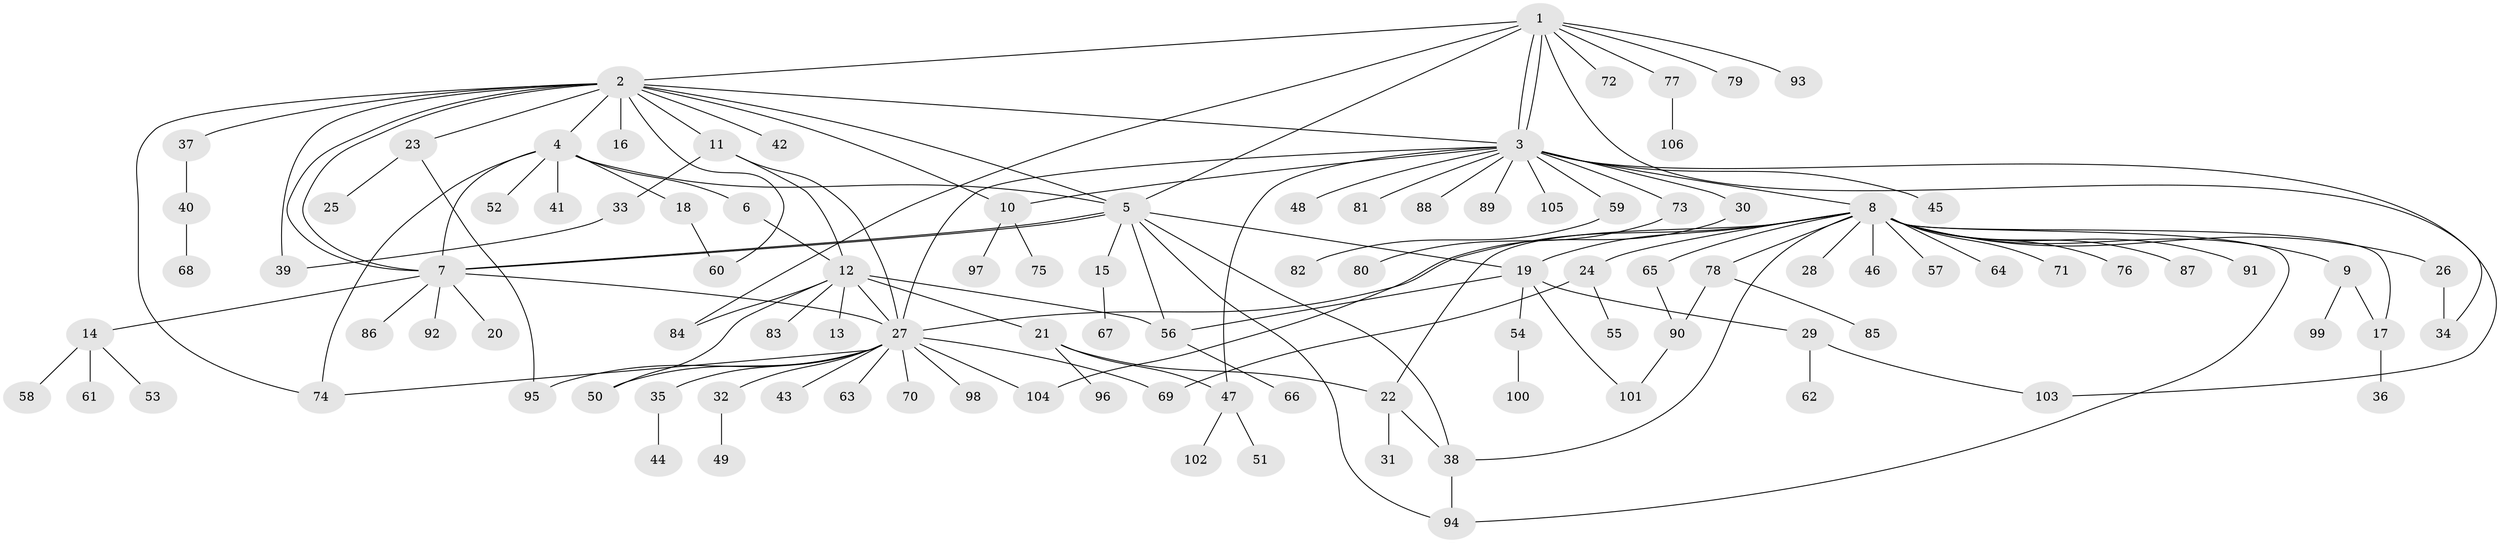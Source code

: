 // Generated by graph-tools (version 1.1) at 2025/25/03/09/25 03:25:58]
// undirected, 106 vertices, 142 edges
graph export_dot {
graph [start="1"]
  node [color=gray90,style=filled];
  1;
  2;
  3;
  4;
  5;
  6;
  7;
  8;
  9;
  10;
  11;
  12;
  13;
  14;
  15;
  16;
  17;
  18;
  19;
  20;
  21;
  22;
  23;
  24;
  25;
  26;
  27;
  28;
  29;
  30;
  31;
  32;
  33;
  34;
  35;
  36;
  37;
  38;
  39;
  40;
  41;
  42;
  43;
  44;
  45;
  46;
  47;
  48;
  49;
  50;
  51;
  52;
  53;
  54;
  55;
  56;
  57;
  58;
  59;
  60;
  61;
  62;
  63;
  64;
  65;
  66;
  67;
  68;
  69;
  70;
  71;
  72;
  73;
  74;
  75;
  76;
  77;
  78;
  79;
  80;
  81;
  82;
  83;
  84;
  85;
  86;
  87;
  88;
  89;
  90;
  91;
  92;
  93;
  94;
  95;
  96;
  97;
  98;
  99;
  100;
  101;
  102;
  103;
  104;
  105;
  106;
  1 -- 2;
  1 -- 3;
  1 -- 3;
  1 -- 5;
  1 -- 34;
  1 -- 72;
  1 -- 77;
  1 -- 79;
  1 -- 84;
  1 -- 93;
  2 -- 3;
  2 -- 4;
  2 -- 5;
  2 -- 7;
  2 -- 7;
  2 -- 10;
  2 -- 11;
  2 -- 16;
  2 -- 23;
  2 -- 37;
  2 -- 39;
  2 -- 42;
  2 -- 60;
  2 -- 74;
  3 -- 8;
  3 -- 10;
  3 -- 27;
  3 -- 30;
  3 -- 45;
  3 -- 47;
  3 -- 48;
  3 -- 59;
  3 -- 73;
  3 -- 81;
  3 -- 88;
  3 -- 89;
  3 -- 103;
  3 -- 105;
  4 -- 5;
  4 -- 6;
  4 -- 7;
  4 -- 18;
  4 -- 41;
  4 -- 52;
  4 -- 74;
  5 -- 7;
  5 -- 7;
  5 -- 15;
  5 -- 19;
  5 -- 38;
  5 -- 56;
  5 -- 94;
  6 -- 12;
  7 -- 14;
  7 -- 20;
  7 -- 27;
  7 -- 86;
  7 -- 92;
  8 -- 9;
  8 -- 17;
  8 -- 19;
  8 -- 22;
  8 -- 24;
  8 -- 26;
  8 -- 27;
  8 -- 28;
  8 -- 38;
  8 -- 46;
  8 -- 57;
  8 -- 64;
  8 -- 65;
  8 -- 71;
  8 -- 76;
  8 -- 78;
  8 -- 87;
  8 -- 91;
  8 -- 94;
  9 -- 17;
  9 -- 99;
  10 -- 75;
  10 -- 97;
  11 -- 12;
  11 -- 27;
  11 -- 33;
  12 -- 13;
  12 -- 21;
  12 -- 27;
  12 -- 50;
  12 -- 56;
  12 -- 83;
  12 -- 84;
  14 -- 53;
  14 -- 58;
  14 -- 61;
  15 -- 67;
  17 -- 36;
  18 -- 60;
  19 -- 29;
  19 -- 54;
  19 -- 56;
  19 -- 101;
  21 -- 22;
  21 -- 47;
  21 -- 96;
  22 -- 31;
  22 -- 38;
  23 -- 25;
  23 -- 95;
  24 -- 55;
  24 -- 69;
  26 -- 34;
  27 -- 32;
  27 -- 35;
  27 -- 43;
  27 -- 50;
  27 -- 63;
  27 -- 69;
  27 -- 70;
  27 -- 74;
  27 -- 95;
  27 -- 98;
  27 -- 104;
  29 -- 62;
  29 -- 103;
  30 -- 104;
  32 -- 49;
  33 -- 39;
  35 -- 44;
  37 -- 40;
  38 -- 94;
  40 -- 68;
  47 -- 51;
  47 -- 102;
  54 -- 100;
  56 -- 66;
  59 -- 82;
  65 -- 90;
  73 -- 80;
  77 -- 106;
  78 -- 85;
  78 -- 90;
  90 -- 101;
}
